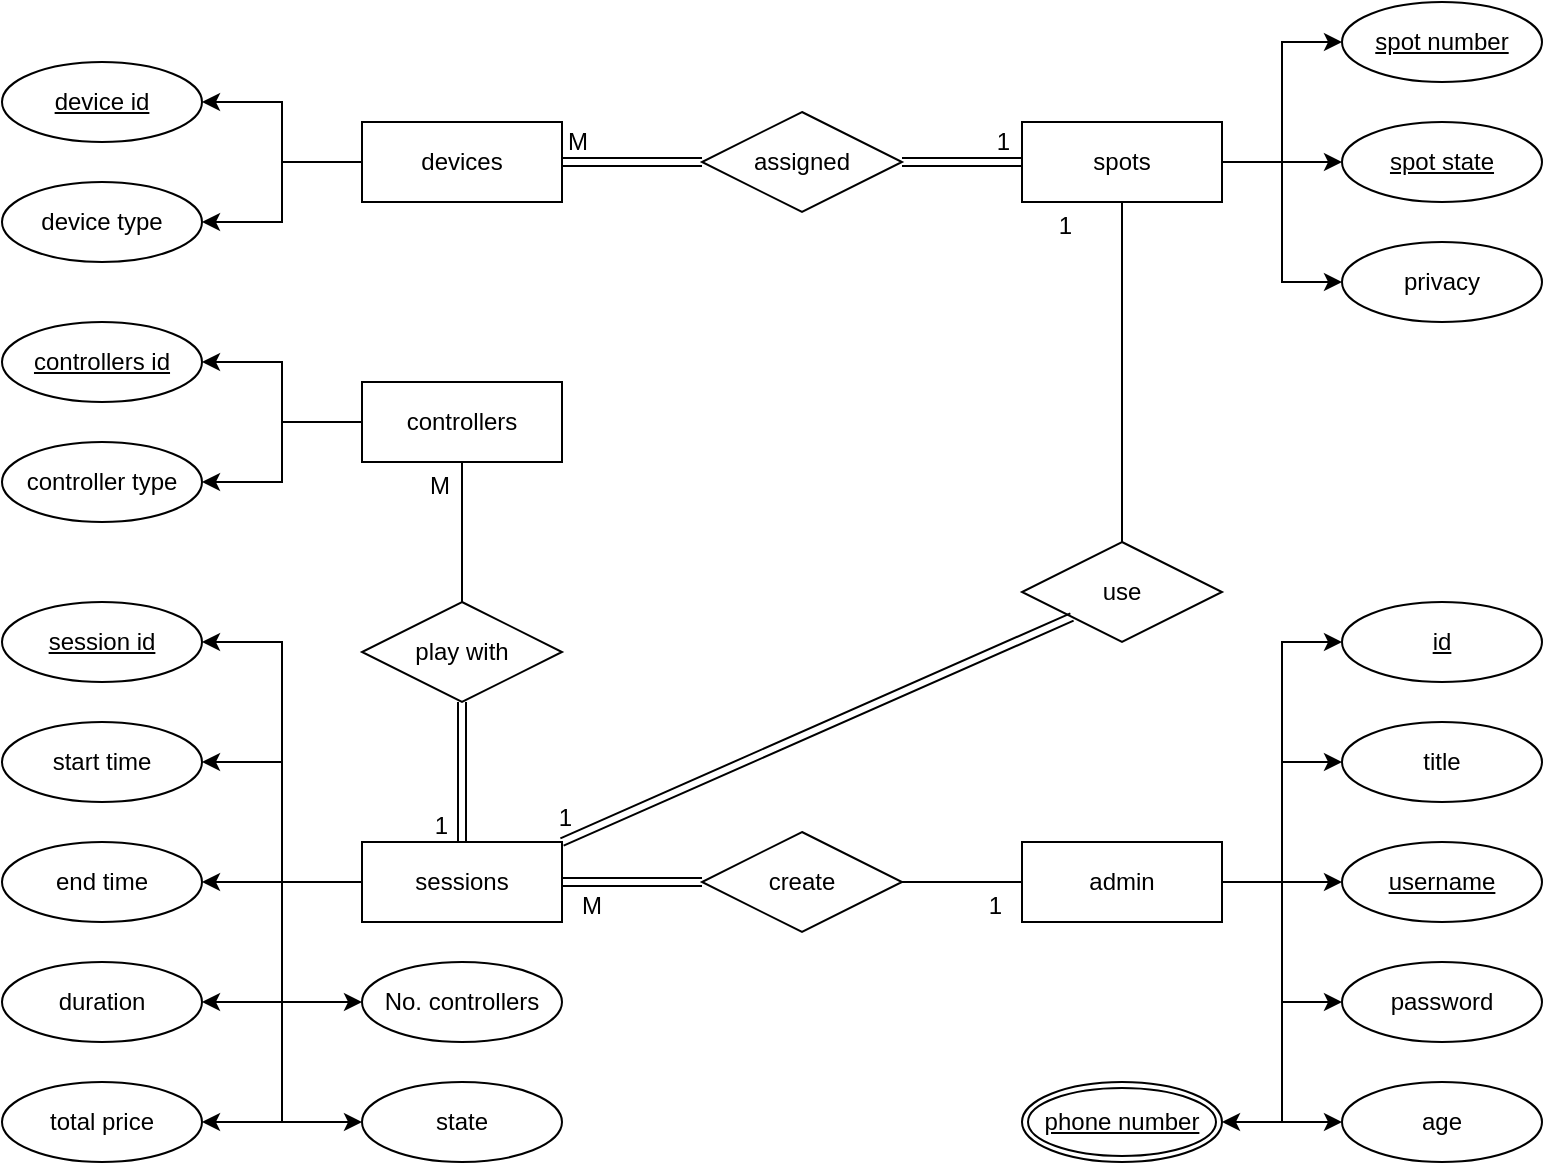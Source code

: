 <mxfile version="25.0.2">
  <diagram id="R2lEEEUBdFMjLlhIrx00" name="Page-1">
    <mxGraphModel dx="1050" dy="626" grid="1" gridSize="10" guides="1" tooltips="1" connect="1" arrows="1" fold="1" page="1" pageScale="1" pageWidth="1100" pageHeight="850" math="0" shadow="0" extFonts="Permanent Marker^https://fonts.googleapis.com/css?family=Permanent+Marker">
      <root>
        <mxCell id="0" />
        <mxCell id="1" parent="0" />
        <mxCell id="kmE7Hf1DCv8pngG5Te-d-6" style="edgeStyle=orthogonalEdgeStyle;rounded=0;orthogonalLoop=1;jettySize=auto;html=1;exitX=0;exitY=0.5;exitDx=0;exitDy=0;entryX=1;entryY=0.5;entryDx=0;entryDy=0;" parent="1" source="kmE7Hf1DCv8pngG5Te-d-1" target="kmE7Hf1DCv8pngG5Te-d-3" edge="1">
          <mxGeometry relative="1" as="geometry" />
        </mxCell>
        <mxCell id="kmE7Hf1DCv8pngG5Te-d-7" style="edgeStyle=orthogonalEdgeStyle;rounded=0;orthogonalLoop=1;jettySize=auto;html=1;entryX=1;entryY=0.5;entryDx=0;entryDy=0;" parent="1" source="kmE7Hf1DCv8pngG5Te-d-1" target="kmE7Hf1DCv8pngG5Te-d-2" edge="1">
          <mxGeometry relative="1" as="geometry" />
        </mxCell>
        <mxCell id="kmE7Hf1DCv8pngG5Te-d-1" value="devices" style="whiteSpace=wrap;html=1;align=center;" parent="1" vertex="1">
          <mxGeometry x="220" y="80" width="100" height="40" as="geometry" />
        </mxCell>
        <mxCell id="kmE7Hf1DCv8pngG5Te-d-2" value="device type" style="ellipse;whiteSpace=wrap;html=1;align=center;" parent="1" vertex="1">
          <mxGeometry x="40" y="110" width="100" height="40" as="geometry" />
        </mxCell>
        <mxCell id="kmE7Hf1DCv8pngG5Te-d-3" value="device id" style="ellipse;whiteSpace=wrap;html=1;align=center;fontStyle=4;" parent="1" vertex="1">
          <mxGeometry x="40" y="50" width="100" height="40" as="geometry" />
        </mxCell>
        <mxCell id="kmE7Hf1DCv8pngG5Te-d-22" style="edgeStyle=orthogonalEdgeStyle;rounded=0;orthogonalLoop=1;jettySize=auto;html=1;entryX=0;entryY=0.5;entryDx=0;entryDy=0;" parent="1" source="kmE7Hf1DCv8pngG5Te-d-24" target="aPC9smlM7CnTZv2eQgV2-4" edge="1">
          <mxGeometry relative="1" as="geometry">
            <mxPoint x="720" y="100" as="targetPoint" />
          </mxGeometry>
        </mxCell>
        <mxCell id="kmE7Hf1DCv8pngG5Te-d-23" style="edgeStyle=orthogonalEdgeStyle;rounded=0;orthogonalLoop=1;jettySize=auto;html=1;entryX=0;entryY=0.5;entryDx=0;entryDy=0;" parent="1" source="kmE7Hf1DCv8pngG5Te-d-24" target="kmE7Hf1DCv8pngG5Te-d-26" edge="1">
          <mxGeometry relative="1" as="geometry" />
        </mxCell>
        <mxCell id="kmE7Hf1DCv8pngG5Te-d-69" style="edgeStyle=orthogonalEdgeStyle;rounded=0;orthogonalLoop=1;jettySize=auto;html=1;entryX=0;entryY=0.5;entryDx=0;entryDy=0;" parent="1" source="kmE7Hf1DCv8pngG5Te-d-24" target="aPC9smlM7CnTZv2eQgV2-3" edge="1">
          <mxGeometry relative="1" as="geometry">
            <mxPoint x="720" y="160" as="targetPoint" />
          </mxGeometry>
        </mxCell>
        <mxCell id="kmE7Hf1DCv8pngG5Te-d-24" value="spots" style="whiteSpace=wrap;html=1;align=center;" parent="1" vertex="1">
          <mxGeometry x="550" y="80" width="100" height="40" as="geometry" />
        </mxCell>
        <mxCell id="kmE7Hf1DCv8pngG5Te-d-26" value="spot number" style="ellipse;whiteSpace=wrap;html=1;align=center;fontStyle=4;" parent="1" vertex="1">
          <mxGeometry x="710" y="20" width="100" height="40" as="geometry" />
        </mxCell>
        <mxCell id="kmE7Hf1DCv8pngG5Te-d-32" style="edgeStyle=orthogonalEdgeStyle;rounded=0;orthogonalLoop=1;jettySize=auto;html=1;entryX=1;entryY=0.5;entryDx=0;entryDy=0;" parent="1" source="kmE7Hf1DCv8pngG5Te-d-30" target="kmE7Hf1DCv8pngG5Te-d-31" edge="1">
          <mxGeometry relative="1" as="geometry" />
        </mxCell>
        <mxCell id="kmE7Hf1DCv8pngG5Te-d-34" style="edgeStyle=orthogonalEdgeStyle;rounded=0;orthogonalLoop=1;jettySize=auto;html=1;entryX=1;entryY=0.5;entryDx=0;entryDy=0;" parent="1" source="kmE7Hf1DCv8pngG5Te-d-30" target="kmE7Hf1DCv8pngG5Te-d-33" edge="1">
          <mxGeometry relative="1" as="geometry" />
        </mxCell>
        <mxCell id="kmE7Hf1DCv8pngG5Te-d-37" style="edgeStyle=orthogonalEdgeStyle;rounded=0;orthogonalLoop=1;jettySize=auto;html=1;entryX=1;entryY=0.5;entryDx=0;entryDy=0;" parent="1" source="kmE7Hf1DCv8pngG5Te-d-30" target="kmE7Hf1DCv8pngG5Te-d-35" edge="1">
          <mxGeometry relative="1" as="geometry" />
        </mxCell>
        <mxCell id="kmE7Hf1DCv8pngG5Te-d-38" style="edgeStyle=orthogonalEdgeStyle;rounded=0;orthogonalLoop=1;jettySize=auto;html=1;entryX=0;entryY=0.5;entryDx=0;entryDy=0;" parent="1" source="kmE7Hf1DCv8pngG5Te-d-30" target="ZBX8gpUidaj5Vg1-KPUg-3" edge="1">
          <mxGeometry relative="1" as="geometry">
            <mxPoint x="220" y="520" as="targetPoint" />
            <Array as="points">
              <mxPoint x="180" y="460" />
              <mxPoint x="180" y="520" />
            </Array>
          </mxGeometry>
        </mxCell>
        <mxCell id="kmE7Hf1DCv8pngG5Te-d-63" style="edgeStyle=orthogonalEdgeStyle;rounded=0;orthogonalLoop=1;jettySize=auto;html=1;entryX=1;entryY=0.5;entryDx=0;entryDy=0;" parent="1" source="kmE7Hf1DCv8pngG5Te-d-30" target="kmE7Hf1DCv8pngG5Te-d-62" edge="1">
          <mxGeometry relative="1" as="geometry" />
        </mxCell>
        <mxCell id="pcOdsuL0SFDr3W5PoMTv-9" style="edgeStyle=orthogonalEdgeStyle;rounded=0;orthogonalLoop=1;jettySize=auto;html=1;entryX=1;entryY=0.5;entryDx=0;entryDy=0;" parent="1" source="kmE7Hf1DCv8pngG5Te-d-30" target="pcOdsuL0SFDr3W5PoMTv-8" edge="1">
          <mxGeometry relative="1" as="geometry" />
        </mxCell>
        <mxCell id="9uqExpVD-2GpMVSEPIku-11" style="edgeStyle=orthogonalEdgeStyle;rounded=0;orthogonalLoop=1;jettySize=auto;html=1;entryX=0;entryY=0.5;entryDx=0;entryDy=0;exitX=0;exitY=0.5;exitDx=0;exitDy=0;" parent="1" source="kmE7Hf1DCv8pngG5Te-d-30" target="9uqExpVD-2GpMVSEPIku-9" edge="1">
          <mxGeometry relative="1" as="geometry">
            <Array as="points">
              <mxPoint x="180" y="460" />
              <mxPoint x="180" y="580" />
            </Array>
          </mxGeometry>
        </mxCell>
        <mxCell id="kmE7Hf1DCv8pngG5Te-d-30" value="sessions" style="whiteSpace=wrap;html=1;align=center;" parent="1" vertex="1">
          <mxGeometry x="220" y="440" width="100" height="40" as="geometry" />
        </mxCell>
        <mxCell id="kmE7Hf1DCv8pngG5Te-d-31" value="session id" style="ellipse;whiteSpace=wrap;html=1;align=center;fontStyle=4;" parent="1" vertex="1">
          <mxGeometry x="40" y="320" width="100" height="40" as="geometry" />
        </mxCell>
        <mxCell id="kmE7Hf1DCv8pngG5Te-d-33" value="start time" style="ellipse;whiteSpace=wrap;html=1;align=center;" parent="1" vertex="1">
          <mxGeometry x="40" y="380" width="100" height="40" as="geometry" />
        </mxCell>
        <mxCell id="kmE7Hf1DCv8pngG5Te-d-35" value="end time" style="ellipse;whiteSpace=wrap;html=1;align=center;" parent="1" vertex="1">
          <mxGeometry x="40" y="440" width="100" height="40" as="geometry" />
        </mxCell>
        <mxCell id="kmE7Hf1DCv8pngG5Te-d-49" style="edgeStyle=orthogonalEdgeStyle;rounded=0;orthogonalLoop=1;jettySize=auto;html=1;entryX=0;entryY=0.5;entryDx=0;entryDy=0;exitX=1;exitY=0.5;exitDx=0;exitDy=0;" parent="1" source="kmE7Hf1DCv8pngG5Te-d-39" target="kmE7Hf1DCv8pngG5Te-d-45" edge="1">
          <mxGeometry relative="1" as="geometry" />
        </mxCell>
        <mxCell id="kmE7Hf1DCv8pngG5Te-d-56" style="edgeStyle=orthogonalEdgeStyle;rounded=0;orthogonalLoop=1;jettySize=auto;html=1;entryX=0;entryY=0.5;entryDx=0;entryDy=0;exitX=1;exitY=0.5;exitDx=0;exitDy=0;" parent="1" source="kmE7Hf1DCv8pngG5Te-d-39" target="kmE7Hf1DCv8pngG5Te-d-53" edge="1">
          <mxGeometry relative="1" as="geometry" />
        </mxCell>
        <mxCell id="kmE7Hf1DCv8pngG5Te-d-57" style="edgeStyle=orthogonalEdgeStyle;rounded=0;orthogonalLoop=1;jettySize=auto;html=1;entryX=0;entryY=0.5;entryDx=0;entryDy=0;exitX=1;exitY=0.5;exitDx=0;exitDy=0;" parent="1" source="kmE7Hf1DCv8pngG5Te-d-39" target="kmE7Hf1DCv8pngG5Te-d-54" edge="1">
          <mxGeometry relative="1" as="geometry" />
        </mxCell>
        <mxCell id="kmE7Hf1DCv8pngG5Te-d-58" style="edgeStyle=orthogonalEdgeStyle;rounded=0;orthogonalLoop=1;jettySize=auto;html=1;entryX=0;entryY=0.5;entryDx=0;entryDy=0;exitX=1;exitY=0.5;exitDx=0;exitDy=0;" parent="1" source="kmE7Hf1DCv8pngG5Te-d-39" target="kmE7Hf1DCv8pngG5Te-d-55" edge="1">
          <mxGeometry relative="1" as="geometry" />
        </mxCell>
        <mxCell id="kmE7Hf1DCv8pngG5Te-d-111" style="edgeStyle=orthogonalEdgeStyle;rounded=0;orthogonalLoop=1;jettySize=auto;html=1;entryX=0;entryY=0.5;entryDx=0;entryDy=0;" parent="1" source="kmE7Hf1DCv8pngG5Te-d-39" target="kmE7Hf1DCv8pngG5Te-d-110" edge="1">
          <mxGeometry relative="1" as="geometry" />
        </mxCell>
        <mxCell id="ZBX8gpUidaj5Vg1-KPUg-4" style="edgeStyle=orthogonalEdgeStyle;rounded=0;orthogonalLoop=1;jettySize=auto;html=1;entryX=1;entryY=0.5;entryDx=0;entryDy=0;" parent="1" source="kmE7Hf1DCv8pngG5Te-d-39" target="kmE7Hf1DCv8pngG5Te-d-114" edge="1">
          <mxGeometry relative="1" as="geometry">
            <Array as="points">
              <mxPoint x="680" y="460" />
              <mxPoint x="680" y="580" />
            </Array>
          </mxGeometry>
        </mxCell>
        <mxCell id="kmE7Hf1DCv8pngG5Te-d-39" value="&lt;span lang=&quot;EN-US&quot; class=&quot;TextRun SCXW32543881 BCX0&quot; style=&quot;animation: 0s ease 0s 1 normal none running none ; appearance: none ; backface-visibility: visible ; background: none 0% 0% / auto repeat scroll padding-box border-box rgba(0 , 0 , 0 , 0) ; border-color: rgb(0 , 0 , 0) ; border-collapse: separate ; border-width: 0px ; border-style: none ; border-spacing: 0px ; border-radius: 0px ; box-shadow: none ; box-sizing: content-box ; caption-side: top ; clear: none ; clip: auto ; content: normal ; cursor: text ; direction: ltr ; display: inline ; empty-cells: show ; float: none ; font-family: &amp;quot;wordvisi_msfontservice&amp;quot; , &amp;quot;arial&amp;quot; , &amp;quot;arial_embeddedfont&amp;quot; , &amp;quot;arial_msfontservice&amp;quot; , sans-serif ; height: auto ; line-height: 25.575px ; list-style: outside none disc ; margin: 0px ; max-height: none ; max-width: none ; min-height: 0px ; min-width: 0px ; opacity: 1 ; outline: rgb(0 , 0 , 0) none 0px ; overflow: visible ; overflow-wrap: break-word ; padding: 0px ; perspective: none ; perspective-origin: 0px 0px ; position: static ; resize: none ; speak: normal ; table-layout: auto ; text-align: left ; text-overflow: clip ; text-shadow: none ; transform: none ; transform-origin: 0px 0px ; transform-style: flat ; transition: all ; unicode-bidi: normal ; vertical-align: baseline ; visibility: visible ; width: auto ; word-break: normal ; z-index: auto ; zoom: 1&quot;&gt;&lt;span class=&quot;NormalTextRun SCXW32543881 BCX0&quot;&gt;&lt;font style=&quot;font-size: 12px&quot;&gt;admin&lt;/font&gt;&lt;/span&gt;&lt;/span&gt;" style="whiteSpace=wrap;html=1;align=center;" parent="1" vertex="1">
          <mxGeometry x="550" y="440" width="100" height="40" as="geometry" />
        </mxCell>
        <mxCell id="kmE7Hf1DCv8pngG5Te-d-45" value="id" style="ellipse;whiteSpace=wrap;html=1;align=center;fontStyle=4;" parent="1" vertex="1">
          <mxGeometry x="710" y="320" width="100" height="40" as="geometry" />
        </mxCell>
        <mxCell id="kmE7Hf1DCv8pngG5Te-d-53" value="title" style="ellipse;whiteSpace=wrap;html=1;align=center;" parent="1" vertex="1">
          <mxGeometry x="710" y="380" width="100" height="40" as="geometry" />
        </mxCell>
        <mxCell id="kmE7Hf1DCv8pngG5Te-d-54" value="&lt;u&gt;username&lt;/u&gt;" style="ellipse;whiteSpace=wrap;html=1;align=center;" parent="1" vertex="1">
          <mxGeometry x="710" y="440" width="100" height="40" as="geometry" />
        </mxCell>
        <mxCell id="kmE7Hf1DCv8pngG5Te-d-55" value="password" style="ellipse;whiteSpace=wrap;html=1;align=center;" parent="1" vertex="1">
          <mxGeometry x="710" y="500" width="100" height="40" as="geometry" />
        </mxCell>
        <mxCell id="kmE7Hf1DCv8pngG5Te-d-59" value="create" style="shape=rhombus;perimeter=rhombusPerimeter;whiteSpace=wrap;html=1;align=center;" parent="1" vertex="1">
          <mxGeometry x="390" y="435" width="100" height="50" as="geometry" />
        </mxCell>
        <mxCell id="kmE7Hf1DCv8pngG5Te-d-60" value="" style="shape=link;html=1;rounded=0;entryX=1;entryY=0.5;entryDx=0;entryDy=0;exitX=0;exitY=0.5;exitDx=0;exitDy=0;" parent="1" source="kmE7Hf1DCv8pngG5Te-d-59" target="kmE7Hf1DCv8pngG5Te-d-30" edge="1">
          <mxGeometry relative="1" as="geometry">
            <mxPoint x="270" y="480" as="sourcePoint" />
            <mxPoint x="420" y="510" as="targetPoint" />
          </mxGeometry>
        </mxCell>
        <mxCell id="kmE7Hf1DCv8pngG5Te-d-61" value="M" style="resizable=0;html=1;align=right;verticalAlign=bottom;" parent="kmE7Hf1DCv8pngG5Te-d-60" connectable="0" vertex="1">
          <mxGeometry x="1" relative="1" as="geometry">
            <mxPoint x="20.4" y="20" as="offset" />
          </mxGeometry>
        </mxCell>
        <mxCell id="kmE7Hf1DCv8pngG5Te-d-62" value="total price" style="ellipse;whiteSpace=wrap;html=1;align=center;" parent="1" vertex="1">
          <mxGeometry x="40" y="560" width="100" height="40" as="geometry" />
        </mxCell>
        <mxCell id="kmE7Hf1DCv8pngG5Te-d-64" value="assigned" style="shape=rhombus;perimeter=rhombusPerimeter;whiteSpace=wrap;html=1;align=center;" parent="1" vertex="1">
          <mxGeometry x="390" y="75" width="100" height="50" as="geometry" />
        </mxCell>
        <mxCell id="kmE7Hf1DCv8pngG5Te-d-105" value="" style="endArrow=none;html=1;rounded=0;entryX=0;entryY=0.5;entryDx=0;entryDy=0;exitX=1;exitY=0.5;exitDx=0;exitDy=0;" parent="1" source="kmE7Hf1DCv8pngG5Te-d-59" target="kmE7Hf1DCv8pngG5Te-d-39" edge="1">
          <mxGeometry relative="1" as="geometry">
            <mxPoint x="580" y="389.2" as="sourcePoint" />
            <mxPoint x="510" y="389.2" as="targetPoint" />
          </mxGeometry>
        </mxCell>
        <mxCell id="kmE7Hf1DCv8pngG5Te-d-106" value="1" style="resizable=0;html=1;align=right;verticalAlign=bottom;" parent="kmE7Hf1DCv8pngG5Te-d-105" connectable="0" vertex="1">
          <mxGeometry x="1" relative="1" as="geometry">
            <mxPoint x="-10.0" y="20" as="offset" />
          </mxGeometry>
        </mxCell>
        <mxCell id="kmE7Hf1DCv8pngG5Te-d-107" value="use" style="shape=rhombus;perimeter=rhombusPerimeter;whiteSpace=wrap;html=1;align=center;" parent="1" vertex="1">
          <mxGeometry x="550" y="290" width="100" height="50" as="geometry" />
        </mxCell>
        <mxCell id="kmE7Hf1DCv8pngG5Te-d-108" value="" style="shape=link;html=1;rounded=0;entryX=1;entryY=0;entryDx=0;entryDy=0;exitX=0;exitY=1;exitDx=0;exitDy=0;" parent="1" source="kmE7Hf1DCv8pngG5Te-d-107" target="kmE7Hf1DCv8pngG5Te-d-30" edge="1">
          <mxGeometry relative="1" as="geometry">
            <mxPoint x="570" y="350" as="sourcePoint" />
            <mxPoint x="290" y="430" as="targetPoint" />
          </mxGeometry>
        </mxCell>
        <mxCell id="kmE7Hf1DCv8pngG5Te-d-109" value="1" style="resizable=0;html=1;align=right;verticalAlign=bottom;" parent="kmE7Hf1DCv8pngG5Te-d-108" connectable="0" vertex="1">
          <mxGeometry x="1" relative="1" as="geometry">
            <mxPoint x="5" y="-3" as="offset" />
          </mxGeometry>
        </mxCell>
        <mxCell id="kmE7Hf1DCv8pngG5Te-d-110" value="age" style="ellipse;whiteSpace=wrap;html=1;align=center;" parent="1" vertex="1">
          <mxGeometry x="710" y="560" width="100" height="40" as="geometry" />
        </mxCell>
        <mxCell id="kmE7Hf1DCv8pngG5Te-d-114" value="&lt;u&gt;phone number&lt;/u&gt;" style="ellipse;shape=doubleEllipse;margin=3;whiteSpace=wrap;html=1;align=center;" parent="1" vertex="1">
          <mxGeometry x="550" y="560" width="100" height="40" as="geometry" />
        </mxCell>
        <mxCell id="kmE7Hf1DCv8pngG5Te-d-116" value="" style="endArrow=none;html=1;rounded=0;entryX=0.5;entryY=1;entryDx=0;entryDy=0;exitX=0.5;exitY=0;exitDx=0;exitDy=0;" parent="1" source="kmE7Hf1DCv8pngG5Te-d-107" target="kmE7Hf1DCv8pngG5Te-d-24" edge="1">
          <mxGeometry relative="1" as="geometry">
            <mxPoint x="520" y="280" as="sourcePoint" />
            <mxPoint x="490" y="170" as="targetPoint" />
          </mxGeometry>
        </mxCell>
        <mxCell id="kmE7Hf1DCv8pngG5Te-d-117" value="1" style="resizable=0;html=1;align=right;verticalAlign=bottom;" parent="kmE7Hf1DCv8pngG5Te-d-116" connectable="0" vertex="1">
          <mxGeometry x="1" relative="1" as="geometry">
            <mxPoint x="-25" y="20" as="offset" />
          </mxGeometry>
        </mxCell>
        <mxCell id="aPC9smlM7CnTZv2eQgV2-3" value="&lt;u&gt;spot state&lt;/u&gt;" style="ellipse;whiteSpace=wrap;html=1;align=center;" parent="1" vertex="1">
          <mxGeometry x="710" y="80" width="100" height="40" as="geometry" />
        </mxCell>
        <mxCell id="aPC9smlM7CnTZv2eQgV2-4" value="privacy" style="ellipse;whiteSpace=wrap;html=1;align=center;" parent="1" vertex="1">
          <mxGeometry x="710" y="140" width="100" height="40" as="geometry" />
        </mxCell>
        <mxCell id="pcOdsuL0SFDr3W5PoMTv-8" value="duration" style="ellipse;whiteSpace=wrap;html=1;align=center;" parent="1" vertex="1">
          <mxGeometry x="40" y="500" width="100" height="40" as="geometry" />
        </mxCell>
        <mxCell id="d-MJY2TgEkJhI2muAv1e-1" style="edgeStyle=orthogonalEdgeStyle;rounded=0;orthogonalLoop=1;jettySize=auto;html=1;exitX=0;exitY=0.5;exitDx=0;exitDy=0;entryX=1;entryY=0.5;entryDx=0;entryDy=0;" parent="1" source="d-MJY2TgEkJhI2muAv1e-3" target="d-MJY2TgEkJhI2muAv1e-5" edge="1">
          <mxGeometry relative="1" as="geometry" />
        </mxCell>
        <mxCell id="d-MJY2TgEkJhI2muAv1e-2" style="edgeStyle=orthogonalEdgeStyle;rounded=0;orthogonalLoop=1;jettySize=auto;html=1;entryX=1;entryY=0.5;entryDx=0;entryDy=0;" parent="1" source="d-MJY2TgEkJhI2muAv1e-3" target="d-MJY2TgEkJhI2muAv1e-4" edge="1">
          <mxGeometry relative="1" as="geometry" />
        </mxCell>
        <mxCell id="d-MJY2TgEkJhI2muAv1e-3" value="controllers" style="whiteSpace=wrap;html=1;align=center;" parent="1" vertex="1">
          <mxGeometry x="220" y="210" width="100" height="40" as="geometry" />
        </mxCell>
        <mxCell id="d-MJY2TgEkJhI2muAv1e-4" value="controller type" style="ellipse;whiteSpace=wrap;html=1;align=center;" parent="1" vertex="1">
          <mxGeometry x="40" y="240" width="100" height="40" as="geometry" />
        </mxCell>
        <mxCell id="d-MJY2TgEkJhI2muAv1e-5" value="controllers id" style="ellipse;whiteSpace=wrap;html=1;align=center;fontStyle=4;" parent="1" vertex="1">
          <mxGeometry x="40" y="180" width="100" height="40" as="geometry" />
        </mxCell>
        <mxCell id="9uqExpVD-2GpMVSEPIku-2" value="play with" style="shape=rhombus;perimeter=rhombusPerimeter;whiteSpace=wrap;html=1;align=center;" parent="1" vertex="1">
          <mxGeometry x="220" y="320" width="100" height="50" as="geometry" />
        </mxCell>
        <mxCell id="9uqExpVD-2GpMVSEPIku-3" value="" style="shape=link;html=1;rounded=0;entryX=0.5;entryY=0;entryDx=0;entryDy=0;exitX=0.5;exitY=1;exitDx=0;exitDy=0;" parent="1" source="9uqExpVD-2GpMVSEPIku-2" target="kmE7Hf1DCv8pngG5Te-d-30" edge="1">
          <mxGeometry relative="1" as="geometry">
            <mxPoint x="421" y="329" as="sourcePoint" />
            <mxPoint x="330" y="450" as="targetPoint" />
          </mxGeometry>
        </mxCell>
        <mxCell id="9uqExpVD-2GpMVSEPIku-4" value="1" style="resizable=0;html=1;align=right;verticalAlign=bottom;" parent="9uqExpVD-2GpMVSEPIku-3" connectable="0" vertex="1">
          <mxGeometry x="1" relative="1" as="geometry">
            <mxPoint x="-7" as="offset" />
          </mxGeometry>
        </mxCell>
        <mxCell id="9uqExpVD-2GpMVSEPIku-5" value="" style="endArrow=none;html=1;rounded=0;exitX=0.5;exitY=0;exitDx=0;exitDy=0;entryX=0.5;entryY=1;entryDx=0;entryDy=0;" parent="1" source="9uqExpVD-2GpMVSEPIku-2" target="d-MJY2TgEkJhI2muAv1e-3" edge="1">
          <mxGeometry relative="1" as="geometry">
            <mxPoint x="510" y="370" as="sourcePoint" />
            <mxPoint x="280" y="280" as="targetPoint" />
          </mxGeometry>
        </mxCell>
        <mxCell id="9uqExpVD-2GpMVSEPIku-6" value="M" style="resizable=0;html=1;align=right;verticalAlign=bottom;" parent="9uqExpVD-2GpMVSEPIku-5" connectable="0" vertex="1">
          <mxGeometry x="1" relative="1" as="geometry">
            <mxPoint x="-6" y="20" as="offset" />
          </mxGeometry>
        </mxCell>
        <mxCell id="9uqExpVD-2GpMVSEPIku-7" value="" style="shape=link;html=1;rounded=0;entryX=1;entryY=0.5;entryDx=0;entryDy=0;exitX=0;exitY=0.5;exitDx=0;exitDy=0;" parent="1" source="kmE7Hf1DCv8pngG5Te-d-64" target="kmE7Hf1DCv8pngG5Te-d-1" edge="1">
          <mxGeometry relative="1" as="geometry">
            <mxPoint x="360" y="130" as="sourcePoint" />
            <mxPoint x="360" y="200" as="targetPoint" />
          </mxGeometry>
        </mxCell>
        <mxCell id="9uqExpVD-2GpMVSEPIku-8" value="M" style="resizable=0;html=1;align=right;verticalAlign=bottom;" parent="9uqExpVD-2GpMVSEPIku-7" connectable="0" vertex="1">
          <mxGeometry x="1" relative="1" as="geometry">
            <mxPoint x="13" y="-2" as="offset" />
          </mxGeometry>
        </mxCell>
        <mxCell id="9uqExpVD-2GpMVSEPIku-9" value="state" style="ellipse;whiteSpace=wrap;html=1;align=center;" parent="1" vertex="1">
          <mxGeometry x="220" y="560" width="100" height="40" as="geometry" />
        </mxCell>
        <mxCell id="9uqExpVD-2GpMVSEPIku-13" value="" style="shape=link;html=1;rounded=0;entryX=0;entryY=0.5;entryDx=0;entryDy=0;exitX=1;exitY=0.5;exitDx=0;exitDy=0;" parent="1" source="kmE7Hf1DCv8pngG5Te-d-64" target="kmE7Hf1DCv8pngG5Te-d-24" edge="1">
          <mxGeometry relative="1" as="geometry">
            <mxPoint x="540" y="150" as="sourcePoint" />
            <mxPoint x="470" y="150" as="targetPoint" />
          </mxGeometry>
        </mxCell>
        <mxCell id="9uqExpVD-2GpMVSEPIku-14" value="1" style="resizable=0;html=1;align=right;verticalAlign=bottom;" parent="9uqExpVD-2GpMVSEPIku-13" connectable="0" vertex="1">
          <mxGeometry x="1" relative="1" as="geometry">
            <mxPoint x="-6" y="-2" as="offset" />
          </mxGeometry>
        </mxCell>
        <mxCell id="ZBX8gpUidaj5Vg1-KPUg-3" value="No. controllers" style="ellipse;whiteSpace=wrap;html=1;align=center;" parent="1" vertex="1">
          <mxGeometry x="220" y="500" width="100" height="40" as="geometry" />
        </mxCell>
      </root>
    </mxGraphModel>
  </diagram>
</mxfile>
